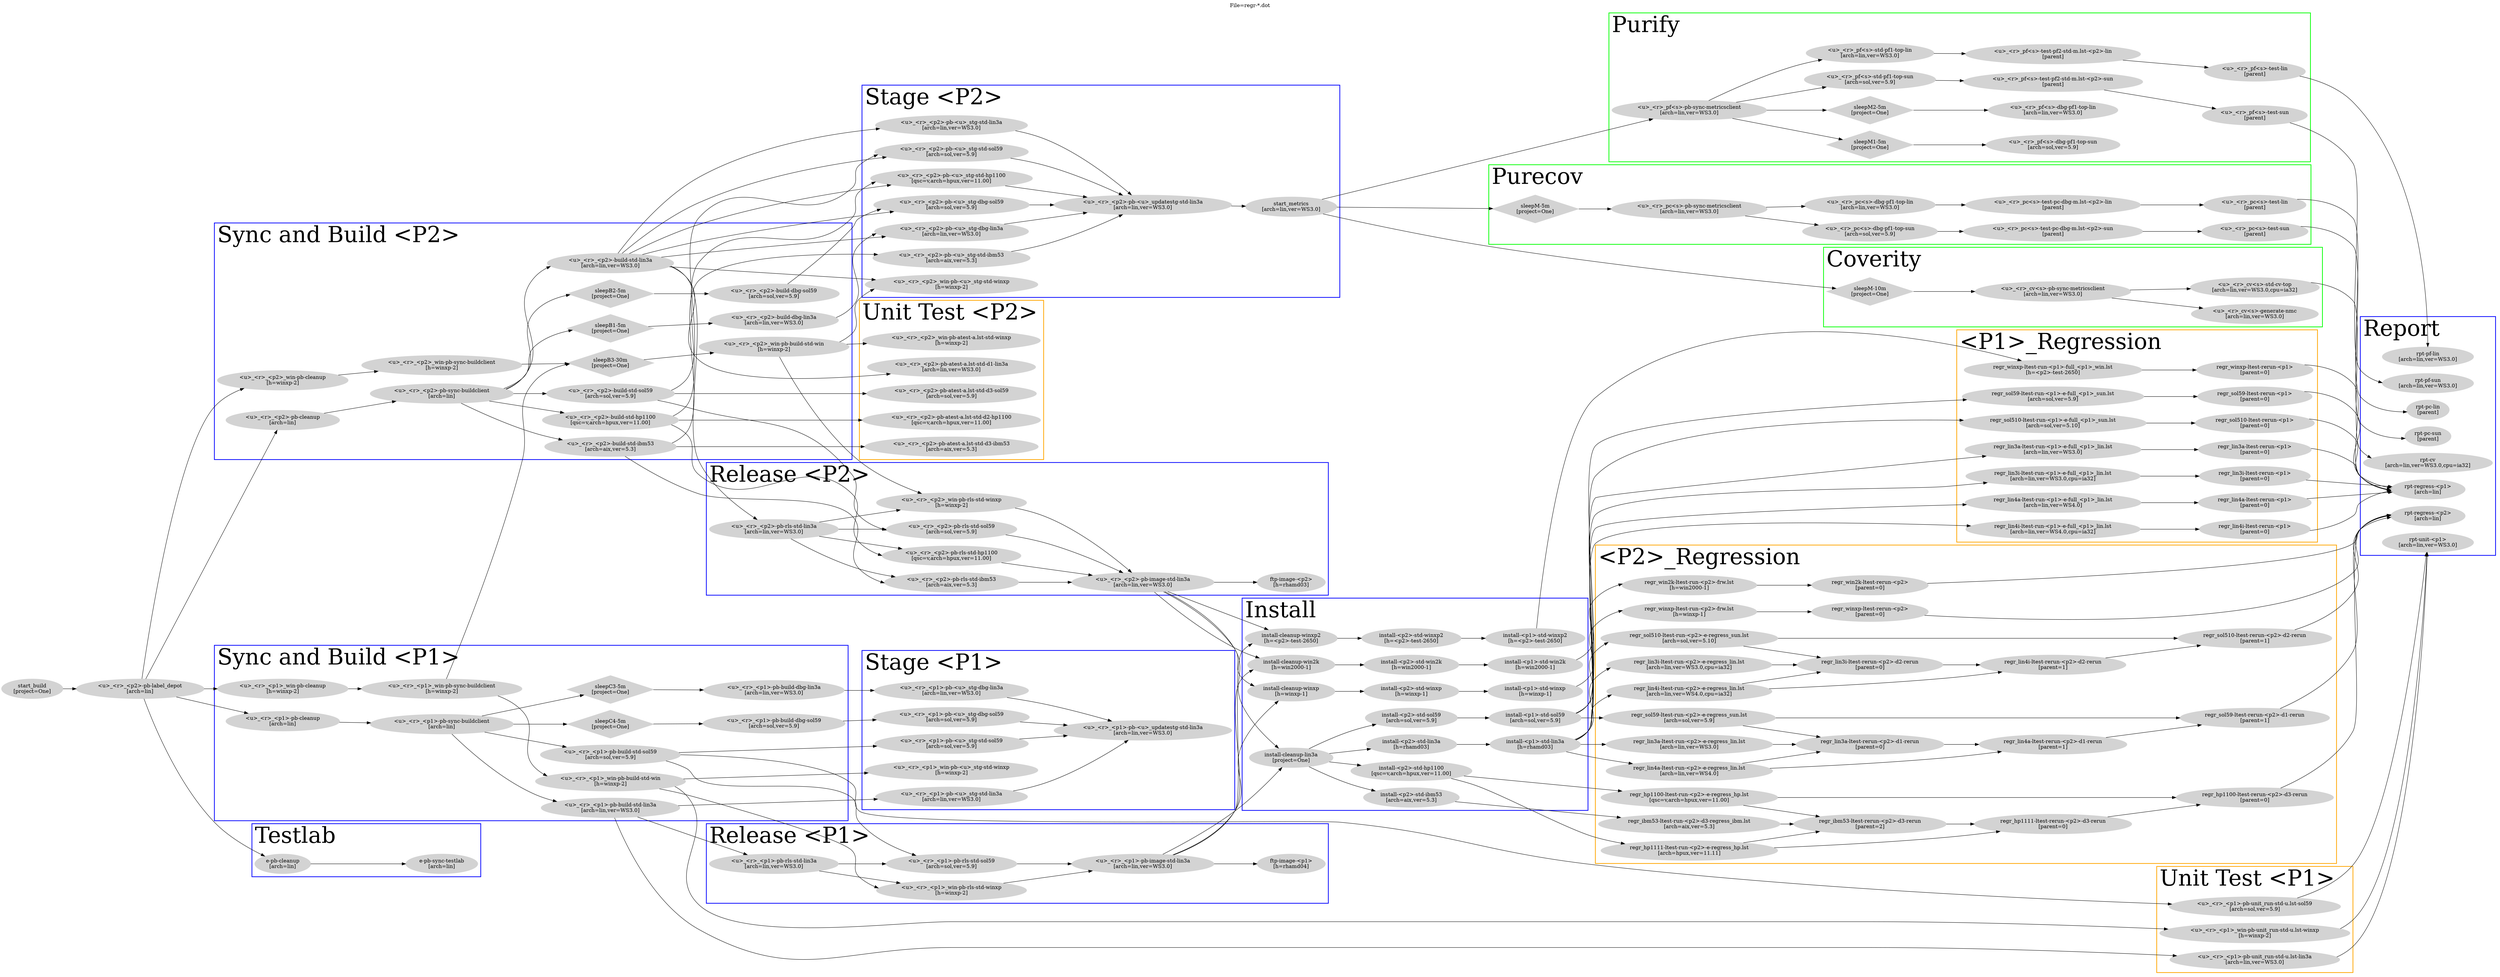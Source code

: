 /*
  <u>       | user identifier
  <r>       | rls identifier
  <p1>,<p2> | product identifier
  <s>       | series identifier
  pc        | purecov
  pf        | purify
  cv        | coverity
  d<n>      | display head <n>
mtabs:0=>d1 rt11:0=>d2 sable:0=> d3
cscope
abs-gx270 winxp-2

us03mtwin2000-1 win2000-1
us03mtrhamd03   rhamd03

*/
digraph g
{   /* $Id: sampleA.dot,v 1.25 2008/07/30 02:28:26 khtan Exp $ */
  /* graph attributes */
  label = "File=regr-*.dot";
  labelloc = "t";
  rankdir=LR;
  /* list of nodes */
/* $Id: sampleA.dot,v 1.25 2008/07/30 02:28:26 khtan Exp $ */
subgraph cluster1{ fontsize=60;label="Sync and Build <P2>";labeljust="l";color="blue";style="bold";
  "sleepB1-5m" [shape="diamond",color="lightgray",label="sleepB1-5m\n[project=One]",style="filled"];
  "sleepB2-5m" [shape="diamond",color="lightgray",label="sleepB2-5m\n[project=One]",style="filled"];
  "sleepB3-30m" [shape="diamond",color="lightgray",label="sleepB3-30m\n[project=One]",style="filled"];
  "<u>_<r>_<p2>-pb-cleanup" [color="lightgray",label="<u>_<r>_<p2>-pb-cleanup\n[arch=lin]",style="filled"];
  "<u>_<r>_<p2>-pb-sync-buildclient" [color="lightgray",label="<u>_<r>_<p2>-pb-sync-buildclient\n[arch=lin]",style="filled"];
  "<u>_<r>_<p2>_win-pb-cleanup" [color="lightgray",label="<u>_<r>_<p2>_win-pb-cleanup\n[h=winxp-2]",style="filled"];
  "<u>_<r>_<p2>_win-pb-sync-buildclient" [color="lightgray",label="<u>_<r>_<p2>_win-pb-sync-buildclient\n[h=winxp-2]",style="filled"];
  "<u>_<r>_<p2>-build-dbg-lin3a" [color="lightgray",label="<u>_<r>_<p2>-build-dbg-lin3a\n[arch=lin,ver=WS3.0]",style="filled"];
  "<u>_<r>_<p2>-build-std-sol59" [color="lightgray",label="<u>_<r>_<p2>-build-std-sol59\n[arch=sol,ver=5.9]",style="filled"];
  "<u>_<r>_<p2>-build-dbg-sol59" [color="lightgray",label="<u>_<r>_<p2>-build-dbg-sol59\n[arch=sol,ver=5.9]",style="filled"];
  "<u>_<r>_<p2>-build-std-hp1100" [color="lightgray",label="<u>_<r>_<p2>-build-std-hp1100\n[qsc=v,arch=hpux,ver=11.00]",style="filled"];
  "<u>_<r>_<p2>-build-std-ibm53" [color="lightgray",label="<u>_<r>_<p2>-build-std-ibm53\n[arch=aix,ver=5.3]",style="filled"];
  "<u>_<r>_<p2>-build-std-lin3a" [color="lightgray",label="<u>_<r>_<p2>-build-std-lin3a\n[arch=lin,ver=WS3.0]",style="filled"];
  "<u>_<r>_<p2>_win-pb-build-std-win" [color="lightgray",label="<u>_<r>_<p2>_win-pb-build-std-win\n[h=winxp-2]",style="filled"];
}
/* List of edges */
  "<u>_<r>_<p2>-pb-cleanup" -> "<u>_<r>_<p2>-pb-sync-buildclient";
  "<u>_<r>_<p2>-pb-sync-buildclient" -> "<u>_<r>_<p2>-build-std-lin3a";
  "<u>_<r>_<p2>-build-std-lin3a" -> "<u>_<r>_<p2>-pb-atest-a.lst-std-d1-lin3a";
  "<u>_<r>_<p2>-pb-sync-buildclient" -> "sleepB1-5m";
  "sleepB1-5m" -> "<u>_<r>_<p2>-build-dbg-lin3a";
  "<u>_<r>_<p2>-pb-sync-buildclient" -> "<u>_<r>_<p2>-build-std-sol59";
  "<u>_<r>_<p2>-build-std-sol59" -> "<u>_<r>_<p2>-pb-atest-a.lst-std-d3-sol59";
  "<u>_<r>_<p2>-pb-sync-buildclient" -> "sleepB2-5m";
  "sleepB2-5m" -> "<u>_<r>_<p2>-build-dbg-sol59";
  "<u>_<r>_<p2>-pb-sync-buildclient" -> "<u>_<r>_<p2>-build-std-hp1100";
  "<u>_<r>_<p2>-build-std-hp1100" -> "<u>_<r>_<p2>-pb-atest-a.lst-std-d2-hp1100";
  "<u>_<r>_<p2>-pb-sync-buildclient" -> "<u>_<r>_<p2>-build-std-ibm53";
  "<u>_<r>_<p2>-build-std-ibm53" -> "<u>_<r>_<p2>-pb-atest-a.lst-std-d3-ibm53";
  "<u>_<r>_<p2>_win-pb-cleanup" -> "<u>_<r>_<p2>_win-pb-sync-buildclient";
  "<u>_<r>_<p2>_win-pb-sync-buildclient" -> "sleepB3-30m";
  "sleepB3-30m" -> "<u>_<r>_<p2>_win-pb-build-std-win";
  "<u>_<r>_<p2>_win-pb-build-std-win" -> "<u>_<r>_<p2>_win-pb-atest-a.lst-std-winxp";
  "<u>_<r>_<p2>-build-std-lin3a" -> "<u>_<r>_<p2>-pb-rls-std-lin3a";
  "<u>_<r>_<p2>-build-std-sol59" -> "<u>_<r>_<p2>-pb-rls-std-sol59";
  "<u>_<r>_<p2>-pb-rls-std-lin3a" -> "<u>_<r>_<p2>-pb-rls-std-sol59";
  "<u>_<r>_<p2>-build-std-hp1100" -> "<u>_<r>_<p2>-pb-rls-std-hp1100";
  "<u>_<r>_<p2>-pb-rls-std-lin3a" -> "<u>_<r>_<p2>-pb-rls-std-hp1100";
  "<u>_<r>_<p2>-build-std-ibm53" -> "<u>_<r>_<p2>-pb-rls-std-ibm53";
  "<u>_<r>_<p2>-pb-rls-std-lin3a" -> "<u>_<r>_<p2>-pb-rls-std-ibm53";
  "<u>_<r>_<p2>_win-pb-build-std-win" -> "<u>_<r>_<p2>_win-pb-rls-std-winxp";
  "<u>_<r>_<p2>-pb-rls-std-lin3a" -> "<u>_<r>_<p2>_win-pb-rls-std-winxp";
  "<u>_<r>_<p2>-pb-rls-std-sol59" -> "<u>_<r>_<p2>-pb-image-std-lin3a";
  "<u>_<r>_<p2>-pb-rls-std-hp1100" -> "<u>_<r>_<p2>-pb-image-std-lin3a";
  "<u>_<r>_<p2>-pb-rls-std-ibm53" -> "<u>_<r>_<p2>-pb-image-std-lin3a";
  "<u>_<r>_<p2>_win-pb-rls-std-winxp" -> "<u>_<r>_<p2>-pb-image-std-lin3a";
  "<u>_<r>_<p2>-build-std-lin3a" -> "<u>_<r>_<p2>-pb-<u>_stg-std-lin3a";
  "<u>_<r>_<p2>-build-std-lin3a" -> "<u>_<r>_<p2>-pb-<u>_stg-std-sol59";
  "<u>_<r>_<p2>-build-std-lin3a" -> "<u>_<r>_<p2>-pb-<u>_stg-std-hp1100";
  "<u>_<r>_<p2>-build-std-lin3a" -> "<u>_<r>_<p2>_win-pb-<u>_stg-std-winxp";
  "<u>_<r>_<p2>-build-std-lin3a" -> "<u>_<r>_<p2>-pb-<u>_stg-dbg-lin3a";
  "<u>_<r>_<p2>-build-std-lin3a" -> "<u>_<r>_<p2>-pb-<u>_stg-dbg-sol59";
  "<u>_<r>_<p2>-build-std-sol59" -> "<u>_<r>_<p2>-pb-<u>_stg-std-sol59";
  "<u>_<r>_<p2>-build-std-hp1100" -> "<u>_<r>_<p2>-pb-<u>_stg-std-hp1100";
  "<u>_<r>_<p2>-build-std-ibm53" -> "<u>_<r>_<p2>-pb-<u>_stg-std-ibm53";
  "<u>_<r>_<p2>_win-pb-build-std-win" -> "<u>_<r>_<p2>_win-pb-<u>_stg-std-winxp";
  "<u>_<r>_<p2>-build-dbg-lin3a" -> "<u>_<r>_<p2>-pb-<u>_stg-dbg-lin3a";
  "<u>_<r>_<p2>-build-dbg-sol59" -> "<u>_<r>_<p2>-pb-<u>_stg-dbg-sol59";
  "<u>_<r>_<p2>-pb-<u>_stg-std-lin3a" -> "<u>_<r>_<p2>-pb-<u>_updatestg-std-lin3a";
  "<u>_<r>_<p2>-pb-<u>_stg-std-sol59" -> "<u>_<r>_<p2>-pb-<u>_updatestg-std-lin3a";
  "<u>_<r>_<p2>-pb-<u>_stg-std-hp1100" -> "<u>_<r>_<p2>-pb-<u>_updatestg-std-lin3a";
  "<u>_<r>_<p2>-pb-<u>_stg-std-ibm53" -> "<u>_<r>_<p2>-pb-<u>_updatestg-std-lin3a";
  "<u>_<r>_<p2>-pb-<u>_stg-dbg-lin3a" -> "<u>_<r>_<p2>-pb-<u>_updatestg-std-lin3a";
  "<u>_<r>_<p2>-pb-<u>_stg-dbg-sol59" -> "<u>_<r>_<p2>-pb-<u>_updatestg-std-lin3a";
  "<u>_<r>_<p2>-pb-image-std-lin3a" -> "ftp-image-<p2>";
/* $Id: sampleA.dot,v 1.25 2008/07/30 02:28:26 khtan Exp $ */
subgraph cluster2{ fontsize=60;label="Sync and Build <P1>";labeljust="l";color="blue";style="bold";
  "sleepC3-5m" [shape="diamond",color="lightgray",label="sleepC3-5m\n[project=One]",style="filled"];
  "sleepC4-5m" [shape="diamond",color="lightgray",label="sleepC4-5m\n[project=One]",style="filled"];
  "<u>_<r>_<p1>-pb-cleanup" [color="lightgray",label="<u>_<r>_<p1>-pb-cleanup\n[arch=lin]",style="filled"];
  "<u>_<r>_<p1>-pb-sync-buildclient" [color="lightgray",label="<u>_<r>_<p1>-pb-sync-buildclient\n[arch=lin]",style="filled"];
  "<u>_<r>_<p1>_win-pb-sync-buildclient" [color="lightgray",label="<u>_<r>_<p1>_win-pb-sync-buildclient\n[h=winxp-2]",style="filled"];
  "<u>_<r>_<p1>-pb-build-std-lin3a" [color="lightgray",label="<u>_<r>_<p1>-pb-build-std-lin3a\n[arch=lin,ver=WS3.0]",style="filled"];
  "<u>_<r>_<p1>-pb-build-dbg-lin3a" [color="lightgray",label="<u>_<r>_<p1>-pb-build-dbg-lin3a\n[arch=lin,ver=WS3.0]",style="filled"];
  "<u>_<r>_<p1>-pb-build-std-sol59" [color="lightgray",label="<u>_<r>_<p1>-pb-build-std-sol59\n[arch=sol,ver=5.9]",style="filled"];
  "<u>_<r>_<p1>-pb-build-dbg-sol59" [color="lightgray",label="<u>_<r>_<p1>-pb-build-dbg-sol59\n[arch=sol,ver=5.9]",style="filled"];
  "<u>_<r>_<p1>_win-pb-cleanup" [color="lightgray",label="<u>_<r>_<p1>_win-pb-cleanup\n[h=winxp-2]",style="filled"];
  "<u>_<r>_<p1>_win-pb-build-std-win" [color="lightgray",label="<u>_<r>_<p1>_win-pb-build-std-win\n[h=winxp-2]",style="filled"];
}
/* List of edges */
  "<u>_<r>_<p1>_win-pb-cleanup" -> "<u>_<r>_<p1>_win-pb-sync-buildclient";
  "<u>_<r>_<p1>_win-pb-sync-buildclient" -> "<u>_<r>_<p1>_win-pb-build-std-win";
  "<u>_<r>_<p1>-pb-cleanup" -> "<u>_<r>_<p1>-pb-sync-buildclient";
  "<u>_<r>_<p1>-pb-sync-buildclient" -> "<u>_<r>_<p1>-pb-build-std-lin3a"
  "<u>_<r>_<p1>-pb-sync-buildclient" -> "sleepC3-5m";
  "sleepC3-5m" -> "<u>_<r>_<p1>-pb-build-dbg-lin3a";
  "<u>_<r>_<p1>-pb-sync-buildclient" -> "<u>_<r>_<p1>-pb-build-std-sol59";
  "<u>_<r>_<p1>-pb-sync-buildclient" -> "sleepC4-5m";
  "sleepC4-5m" -> "<u>_<r>_<p1>-pb-build-dbg-sol59";
  "<u>_<r>_<p1>-pb-build-std-lin3a" -> "<u>_<r>_<p1>-pb-rls-std-lin3a";
  "<u>_<r>_<p1>-pb-build-std-sol59" -> "<u>_<r>_<p1>-pb-rls-std-sol59";
  "<u>_<r>_<p1>_win-pb-build-std-win" -> "<u>_<r>_<p1>_win-pb-rls-std-winxp";
  "<u>_<r>_<p1>-pb-rls-std-lin3a" -> "<u>_<r>_<p1>-pb-rls-std-sol59";
  "<u>_<r>_<p1>-pb-rls-std-lin3a" -> "<u>_<r>_<p1>_win-pb-rls-std-winxp";
  "<u>_<r>_<p1>_win-pb-rls-std-winxp" -> "<u>_<r>_<p1>-pb-image-std-lin3a";
  "<u>_<r>_<p1>-pb-rls-std-sol59" -> "<u>_<r>_<p1>-pb-image-std-lin3a";
  "<u>_<r>_<p1>-pb-build-std-lin3a" -> "<u>_<r>_<p1>-pb-<u>_stg-std-lin3a";
  "<u>_<r>_<p1>-pb-build-std-sol59" -> "<u>_<r>_<p1>-pb-<u>_stg-std-sol59";
  "<u>_<r>_<p1>_win-pb-build-std-win" -> "<u>_<r>_<p1>_win-pb-<u>_stg-std-winxp";
  "<u>_<r>_<p1>-pb-build-dbg-lin3a" -> "<u>_<r>_<p1>-pb-<u>_stg-dbg-lin3a";
  "<u>_<r>_<p1>-pb-build-dbg-sol59" -> "<u>_<r>_<p1>-pb-<u>_stg-dbg-sol59";
  "<u>_<r>_<p1>-pb-<u>_stg-std-lin3a" -> "<u>_<r>_<p1>-pb-<u>_updatestg-std-lin3a";
  "<u>_<r>_<p1>-pb-<u>_stg-std-sol59" -> "<u>_<r>_<p1>-pb-<u>_updatestg-std-lin3a";
  "<u>_<r>_<p1>-pb-<u>_stg-dbg-lin3a" -> "<u>_<r>_<p1>-pb-<u>_updatestg-std-lin3a";
  "<u>_<r>_<p1>-pb-<u>_stg-dbg-sol59" -> "<u>_<r>_<p1>-pb-<u>_updatestg-std-lin3a";
  "<u>_<r>_<p1>_win-pb-build-std-win" -> "<u>_<r>_<p1>_win-pb-unit_run-std-u.lst-winxp";
  "<u>_<r>_<p1>-pb-build-std-lin3a" -> "<u>_<r>_<p1>-pb-unit_run-std-u.lst-lin3a";
  "<u>_<r>_<p1>-pb-build-std-sol59" -> "<u>_<r>_<p1>-pb-unit_run-std-u.lst-sol59";
  "<u>_<r>_<p1>-pb-unit_run-std-u.lst-lin3a" -> "rpt-unit-<p1>";
  "<u>_<r>_<p1>-pb-unit_run-std-u.lst-sol59" -> "rpt-unit-<p1>";
  "<u>_<r>_<p1>_win-pb-unit_run-std-u.lst-winxp" -> "rpt-unit-<p1>";
  "<u>_<r>_<p1>-pb-image-std-lin3a" -> "ftp-image-<p1>";

/* $Id: sampleA.dot,v 1.25 2008/07/30 02:28:26 khtan Exp $ */
subgraph cluster3{ fontsize=60;label="Install";labeljust="l";color="blue";style="bold";
  "install-cleanup-lin3a" [color="lightgray",label="install-cleanup-lin3a\n[project=One]",style="filled"];
  "install-cleanup-win2k" [color="lightgray",label="install-cleanup-win2k\n[h=win2000-1]",style="filled"];
  "install-cleanup-winxp" [color="lightgray",label="install-cleanup-winxp\n[h=winxp-1]",style="filled"];
  "install-cleanup-winxp2" [color="lightgray",label="install-cleanup-winxp2\n[h=<p2>-test-2650]",style="filled"];
  "install-<p2>-std-win2k" [color="lightgray",label="install-<p2>-std-win2k\n[h=win2000-1]",style="filled"];
  "install-<p1>-std-win2k" [color="lightgray",label="install-<p1>-std-win2k\n[h=win2000-1]",style="filled"];
  "install-<p2>-std-winxp" [color="lightgray",label="install-<p2>-std-winxp\n[h=winxp-1]",style="filled"];
  "install-<p1>-std-winxp" [color="lightgray",label="install-<p1>-std-winxp\n[h=winxp-1]",style="filled"];
  "install-<p2>-std-sol59" [color="lightgray",label="install-<p2>-std-sol59\n[arch=sol,ver=5.9]",style="filled"];
  "install-<p1>-std-sol59" [color="lightgray",label="install-<p1>-std-sol59\n[arch=sol,ver=5.9]",style="filled"];
  "install-<p2>-std-hp1100" [color="lightgray",label="install-<p2>-std-hp1100\n[qsc=v,arch=hpux,ver=11.00]",style="filled"];
  "install-<p2>-std-lin3a" [color="lightgray",label="install-<p2>-std-lin3a\n[h=rhamd03]",style="filled"];
  "install-<p1>-std-lin3a" [color="lightgray",label="install-<p1>-std-lin3a\n[h=rhamd03]",style="filled"];
  "install-<p2>-std-ibm53" [color="lightgray",label="install-<p2>-std-ibm53\n[arch=aix,ver=5.3]",style="filled"];
  "install-<p2>-std-winxp2" [color="lightgray",label="install-<p2>-std-winxp2\n[h=<p2>-test-2650]",style="filled"];
  "install-<p1>-std-winxp2" [color="lightgray",label="install-<p1>-std-winxp2\n[h=<p2>-test-2650]",style="filled"];
}
/* List of edges */
  "install-cleanup-win2k" -> "install-<p2>-std-win2k";
  "install-<p2>-std-win2k" -> "install-<p1>-std-win2k";
  "install-cleanup-winxp" -> "install-<p2>-std-winxp";
  "install-<p2>-std-winxp" -> "install-<p1>-std-winxp";
  "install-cleanup-winxp2" -> "install-<p2>-std-winxp2";
  "install-<p2>-std-winxp2" -> "install-<p1>-std-winxp2";
  "install-cleanup-lin3a" -> "install-<p2>-std-sol59";
  "install-<p2>-std-sol59" -> "install-<p1>-std-sol59";
  "install-cleanup-lin3a" -> "install-<p2>-std-hp1100";
  "install-cleanup-lin3a" -> "install-<p2>-std-lin3a";
  "install-<p2>-std-lin3a" -> "install-<p1>-std-lin3a";
  "install-cleanup-lin3a" -> "install-<p2>-std-ibm53";
/* $Id: sampleA.dot,v 1.25 2008/07/30 02:28:26 khtan Exp $ */
subgraph cluster5 {fontsize=60;label="<P2>_Regression";labeljust="l";color="orange";style="bold";
  "regr_win2k-ltest-run-<p2>-frw.lst" [color="lightgray",label="regr_win2k-ltest-run-<p2>-frw.lst\n[h=win2000-1]",style="filled"];
  "regr_win2k-ltest-rerun-<p2>" [color="lightgray",label="regr_win2k-ltest-rerun-<p2>\n[parent=0]",style="filled"];
  "regr_winxp-ltest-run-<p2>-frw.lst" [color="lightgray",label="regr_winxp-ltest-run-<p2>-frw.lst\n[h=winxp-1]",style="filled"];
  "regr_winxp-ltest-rerun-<p2>" [color="lightgray",label="regr_winxp-ltest-rerun-<p2>\n[parent=0]",style="filled"];
  "regr_sol59-ltest-run-<p2>-e-regress_sun.lst" [color="lightgray",label="regr_sol59-ltest-run-<p2>-e-regress_sun.lst\n[arch=sol,ver=5.9]",style="filled"];
  "regr_sol59-ltest-rerun-<p2>-d1-rerun" [color="lightgray",label="regr_sol59-ltest-rerun-<p2>-d1-rerun\n[parent=1]",style="filled"];
  "regr_sol510-ltest-run-<p2>-e-regress_sun.lst" [color="lightgray",label="regr_sol510-ltest-run-<p2>-e-regress_sun.lst\n[arch=sol,ver=5.10]",style="filled"];
  "regr_sol510-ltest-rerun-<p2>-d2-rerun" [color="lightgray",label="regr_sol510-ltest-rerun-<p2>-d2-rerun\n[parent=1]",style="filled"];
  "regr_lin3a-ltest-run-<p2>-e-regress_lin.lst" [color="lightgray",label="regr_lin3a-ltest-run-<p2>-e-regress_lin.lst\n[arch=lin,ver=WS3.0]",style="filled"];
  "regr_lin3a-ltest-rerun-<p2>-d1-rerun" [color="lightgray",label="regr_lin3a-ltest-rerun-<p2>-d1-rerun\n[parent=0]",style="filled"];
  "regr_lin4a-ltest-run-<p2>-e-regress_lin.lst" [color="lightgray",label="regr_lin4a-ltest-run-<p2>-e-regress_lin.lst\n[arch=lin,ver=WS4.0]",style="filled"];
  "regr_lin4a-ltest-rerun-<p2>-d1-rerun" [color="lightgray",label="regr_lin4a-ltest-rerun-<p2>-d1-rerun\n[parent=1]",style="filled"];
  "regr_lin3i-ltest-run-<p2>-e-regress_lin.lst" [color="lightgray",label="regr_lin3i-ltest-run-<p2>-e-regress_lin.lst\n[arch=lin,ver=WS3.0,cpu=ia32]",style="filled"];
  "regr_lin3i-ltest-rerun-<p2>-d2-rerun" [color="lightgray",label="regr_lin3i-ltest-rerun-<p2>-d2-rerun\n[parent=0]",style="filled"];
  "regr_lin4i-ltest-run-<p2>-e-regress_lin.lst" [color="lightgray",label="regr_lin4i-ltest-run-<p2>-e-regress_lin.lst\n[arch=lin,ver=WS4.0,cpu=ia32]",style="filled"];
  "regr_lin4i-ltest-rerun-<p2>-d2-rerun" [color="lightgray",label="regr_lin4i-ltest-rerun-<p2>-d2-rerun\n[parent=1]",style="filled"];
  "regr_hp1100-ltest-run-<p2>-e-regress_hp.lst" [color="lightgray",label="regr_hp1100-ltest-run-<p2>-e-regress_hp.lst\n[qsc=v,arch=hpux,ver=11.00]",style="filled"];
  "regr_hp1100-ltest-rerun-<p2>-d3-rerun" [color="lightgray",label="regr_hp1100-ltest-rerun-<p2>-d3-rerun\n[parent=0]",style="filled"];
  "regr_hp1111-ltest-run-<p2>-e-regress_hp.lst" [color="lightgray",label="regr_hp1111-ltest-run-<p2>-e-regress_hp.lst\n[arch=hpux,ver=11.11]",style="filled"];
  "regr_hp1111-ltest-rerun-<p2>-d3-rerun" [color="lightgray",label="regr_hp1111-ltest-rerun-<p2>-d3-rerun\n[parent=0]",style="filled"];
  "regr_ibm53-ltest-run-<p2>-d3-regress_ibm.lst" [color="lightgray",label="regr_ibm53-ltest-run-<p2>-d3-regress_ibm.lst\n[arch=aix,ver=5.3]",style="filled"];
  "regr_ibm53-ltest-rerun-<p2>-d3-rerun" [color="lightgray",label="regr_ibm53-ltest-rerun-<p2>-d3-rerun\n[parent=2]",style="filled"];
}
/* List of edges */
  "regr_win2k-ltest-run-<p2>-frw.lst" -> "regr_win2k-ltest-rerun-<p2>";
  "regr_winxp-ltest-run-<p2>-frw.lst" -> "regr_winxp-ltest-rerun-<p2>";
  "regr_lin3a-ltest-run-<p2>-e-regress_lin.lst" -> "regr_lin3a-ltest-rerun-<p2>-d1-rerun";
  "regr_lin4a-ltest-run-<p2>-e-regress_lin.lst" -> "regr_lin3a-ltest-rerun-<p2>-d1-rerun";
  "regr_sol59-ltest-run-<p2>-e-regress_sun.lst" -> "regr_lin3a-ltest-rerun-<p2>-d1-rerun";
  "regr_lin3i-ltest-run-<p2>-e-regress_lin.lst" -> "regr_lin3i-ltest-rerun-<p2>-d2-rerun";
  "regr_lin4i-ltest-run-<p2>-e-regress_lin.lst" -> "regr_lin3i-ltest-rerun-<p2>-d2-rerun";
  "regr_sol510-ltest-run-<p2>-e-regress_sun.lst" -> "regr_lin3i-ltest-rerun-<p2>-d2-rerun";
  "regr_ibm53-ltest-run-<p2>-d3-regress_ibm.lst" -> "regr_ibm53-ltest-rerun-<p2>-d3-rerun";
  "regr_hp1100-ltest-run-<p2>-e-regress_hp.lst" -> "regr_ibm53-ltest-rerun-<p2>-d3-rerun";
  "regr_hp1111-ltest-run-<p2>-e-regress_hp.lst" -> "regr_ibm53-ltest-rerun-<p2>-d3-rerun";
  "regr_lin3a-ltest-rerun-<p2>-d1-rerun" -> "regr_lin4a-ltest-rerun-<p2>-d1-rerun";
  "regr_lin4a-ltest-run-<p2>-e-regress_lin.lst" -> "regr_lin4a-ltest-rerun-<p2>-d1-rerun";
  "regr_lin4a-ltest-rerun-<p2>-d1-rerun" -> "regr_sol59-ltest-rerun-<p2>-d1-rerun";
  "regr_sol59-ltest-run-<p2>-e-regress_sun.lst" -> "regr_sol59-ltest-rerun-<p2>-d1-rerun";
  "regr_lin3i-ltest-rerun-<p2>-d2-rerun" -> "regr_lin4i-ltest-rerun-<p2>-d2-rerun";
  "regr_lin4i-ltest-run-<p2>-e-regress_lin.lst" -> "regr_lin4i-ltest-rerun-<p2>-d2-rerun";
  "regr_lin4i-ltest-rerun-<p2>-d2-rerun" -> "regr_sol510-ltest-rerun-<p2>-d2-rerun";
  "regr_sol510-ltest-run-<p2>-e-regress_sun.lst" -> "regr_sol510-ltest-rerun-<p2>-d2-rerun";
  "regr_ibm53-ltest-rerun-<p2>-d3-rerun" -> "regr_hp1111-ltest-rerun-<p2>-d3-rerun";
  "regr_hp1111-ltest-run-<p2>-e-regress_hp.lst" -> "regr_hp1111-ltest-rerun-<p2>-d3-rerun";
  "regr_hp1111-ltest-rerun-<p2>-d3-rerun" -> "regr_hp1100-ltest-rerun-<p2>-d3-rerun";
  "regr_hp1100-ltest-run-<p2>-e-regress_hp.lst" -> "regr_hp1100-ltest-rerun-<p2>-d3-rerun";
  "regr_sol59-ltest-rerun-<p2>-d1-rerun" -> "rpt-regress-<p2>";
  "regr_sol510-ltest-rerun-<p2>-d2-rerun" -> "rpt-regress-<p2>";
  "regr_hp1100-ltest-rerun-<p2>-d3-rerun" -> "rpt-regress-<p2>";
  "regr_win2k-ltest-rerun-<p2>" -> "rpt-regress-<p2>";
  "regr_winxp-ltest-rerun-<p2>" -> "rpt-regress-<p2>";
/* $Id: sampleA.dot,v 1.25 2008/07/30 02:28:26 khtan Exp $ */
subgraph cluster6 {fontsize=60;label="<P1>_Regression";labeljust="l";color="orange";style="bold";
  "regr_winxp-ltest-run-<p1>-full_<p1>_win.lst" [color="lightgray",label="regr_winxp-ltest-run-<p1>-full_<p1>_win.lst\n[h=<p2>-test-2650]",style="filled"];
  "regr_winxp-ltest-rerun-<p1>" [color="lightgray",label="regr_winxp-ltest-rerun-<p1>\n[parent=0]",style="filled"];
  "regr_lin3a-ltest-run-<p1>-e-full_<p1>_lin.lst" [color="lightgray",label="regr_lin3a-ltest-run-<p1>-e-full_<p1>_lin.lst\n[arch=lin,ver=WS3.0]",style="filled"];
  "regr_lin3a-ltest-rerun-<p1>" [color="lightgray",label="regr_lin3a-ltest-rerun-<p1>\n[parent=0]",style="filled"];
  "regr_lin3i-ltest-run-<p1>-e-full_<p1>_lin.lst" [color="lightgray",label="regr_lin3i-ltest-run-<p1>-e-full_<p1>_lin.lst\n[arch=lin,ver=WS3.0,cpu=ia32]",style="filled"];
  "regr_lin3i-ltest-rerun-<p1>" [color="lightgray",label="regr_lin3i-ltest-rerun-<p1>\n[parent=0]",style="filled"];
  "regr_lin4a-ltest-run-<p1>-e-full_<p1>_lin.lst" [color="lightgray",label="regr_lin4a-ltest-run-<p1>-e-full_<p1>_lin.lst\n[arch=lin,ver=WS4.0]",style="filled"];
  "regr_lin4a-ltest-rerun-<p1>" [color="lightgray",label="regr_lin4a-ltest-rerun-<p1>\n[parent=0]",style="filled"];
  "regr_lin4i-ltest-run-<p1>-e-full_<p1>_lin.lst" [color="lightgray",label="regr_lin4i-ltest-run-<p1>-e-full_<p1>_lin.lst\n[arch=lin,ver=WS4.0,cpu=ia32]",style="filled"];
  "regr_lin4i-ltest-rerun-<p1>" [color="lightgray",label="regr_lin4i-ltest-rerun-<p1>\n[parent=0]",style="filled"];
  "regr_sol59-ltest-run-<p1>-e-full_<p1>_sun.lst" [color="lightgray",label="regr_sol59-ltest-run-<p1>-e-full_<p1>_sun.lst\n[arch=sol,ver=5.9]",style="filled"];
  "regr_sol59-ltest-rerun-<p1>" [color="lightgray",label="regr_sol59-ltest-rerun-<p1>\n[parent=0]",style="filled"];
  "regr_sol510-ltest-run-<p1>-e-full_<p1>_sun.lst" [color="lightgray",label="regr_sol510-ltest-run-<p1>-e-full_<p1>_sun.lst\n[arch=sol,ver=5.10]",style="filled"];
  "regr_sol510-ltest-rerun-<p1>" [color="lightgray",label="regr_sol510-ltest-rerun-<p1>\n[parent=0]",style="filled"];
}
/* List of edges */
  "regr_winxp-ltest-run-<p1>-full_<p1>_win.lst" -> "regr_winxp-ltest-rerun-<p1>";
  "regr_sol59-ltest-run-<p1>-e-full_<p1>_sun.lst" -> "regr_sol59-ltest-rerun-<p1>";
  "regr_sol510-ltest-run-<p1>-e-full_<p1>_sun.lst" -> "regr_sol510-ltest-rerun-<p1>";
  "regr_lin3a-ltest-run-<p1>-e-full_<p1>_lin.lst" -> "regr_lin3a-ltest-rerun-<p1>";
  "regr_lin3i-ltest-run-<p1>-e-full_<p1>_lin.lst" -> "regr_lin3i-ltest-rerun-<p1>";
  "regr_lin4a-ltest-run-<p1>-e-full_<p1>_lin.lst" -> "regr_lin4a-ltest-rerun-<p1>";
  "regr_lin4i-ltest-run-<p1>-e-full_<p1>_lin.lst" -> "regr_lin4i-ltest-rerun-<p1>";
  "regr_winxp-ltest-rerun-<p1>" -> "rpt-regress-<p1>";
  "regr_sol59-ltest-rerun-<p1>" -> "rpt-regress-<p1>";
  "regr_sol510-ltest-rerun-<p1>" -> "rpt-regress-<p1>";
  "regr_lin3a-ltest-rerun-<p1>" -> "rpt-regress-<p1>";
  "regr_lin3i-ltest-rerun-<p1>" -> "rpt-regress-<p1>";
  "regr_lin4a-ltest-rerun-<p1>" -> "rpt-regress-<p1>";
  "regr_lin4i-ltest-rerun-<p1>" -> "rpt-regress-<p1>";
/* $Id: sampleA.dot,v 1.25 2008/07/30 02:28:26 khtan Exp $ */
  /* list of nodes */



subgraph cluster10{ fontsize=60;label="Coverity";labeljust="l";color="green";style="bold";
  "sleepM-10m" [shape="diamond",color="lightgray",label="sleepM-10m\n[project=One]",style="filled"];
  "<u>_<r>_cv<s>-pb-sync-metricsclient" [color="lightgray",label="<u>_<r>_cv<s>-pb-sync-metricsclient\n[arch=lin,ver=WS3.0]",style="filled"];
     "<u>_<r>_cv<s>-generate-nmc" [label="<u>_<r>_cv<s>-generate-nmc\n[arch=lin,ver=WS3.0]",style="filled",color="lightgray"];
     "<u>_<r>_cv<s>-std-cv-top" [color="lightgray",label="<u>_<r>_cv<s>-std-cv-top\n[arch=lin,ver=WS3.0,cpu=ia32]",style="filled"];
}
subgraph cluster11{ fontsize=60;label="Purify";labeljust="l";color="green";style="bold";

  "sleepM1-5m" [shape="diamond",color="lightgray",label="sleepM1-5m\n[project=One]",style="filled"];
  "sleepM2-5m" [shape="diamond",color="lightgray",label="sleepM2-5m\n[project=One]",style="filled"];
  "<u>_<r>_pf<s>-pb-sync-metricsclient" [color="lightgray",label="<u>_<r>_pf<s>-pb-sync-metricsclient\n[arch=lin,ver=WS3.0]",style="filled"];
     "<u>_<r>_pf<s>-std-pf1-top-sun" [color="lightgray",label="<u>_<r>_pf<s>-std-pf1-top-sun\n[arch=sol,ver=5.9]",style="filled"];
     "<u>_<r>_pf<s>-dbg-pf1-top-sun" [color="lightgray",label="<u>_<r>_pf<s>-dbg-pf1-top-sun\n[arch=sol,ver=5.9]",style="filled"];
     "<u>_<r>_pf<s>-test-pf2-std-m.lst-<p2>-sun" [color="lightgray",label="<u>_<r>_pf<s>-test-pf2-std-m.lst-<p2>-sun\n[parent]",style="filled"];
     "<u>_<r>_pf<s>-test-sun" [color="lightgray",label="<u>_<r>_pf<s>-test-sun\n[parent]",style="filled"];
     "<u>_<r>_pf<s>-std-pf1-top-lin" [color="lightgray",label="<u>_<r>_pf<s>-std-pf1-top-lin\n[arch=lin,ver=WS3.0]",style="filled"];
     "<u>_<r>_pf<s>-dbg-pf1-top-lin" [color="lightgray",label="<u>_<r>_pf<s>-dbg-pf1-top-lin\n[arch=lin,ver=WS3.0]",style="filled"];
     "<u>_<r>_pf<s>-test-pf2-std-m.lst-<p2>-lin" [color="lightgray",label="<u>_<r>_pf<s>-test-pf2-std-m.lst-<p2>-lin\n[parent]",style="filled"];
     "<u>_<r>_pf<s>-test-lin" [color="lightgray",label="<u>_<r>_pf<s>-test-lin\n[parent]",style="filled"];
}
subgraph cluster12{ fontsize=60;label="Purecov";labeljust="l";color="green";style="bold";
  "sleepM-5m" [shape="diamond",color="lightgray",label="sleepM-5m\n[project=One]",style="filled"];
  "<u>_<r>_pc<s>-pb-sync-metricsclient" [color="lightgray",label="<u>_<r>_pc<s>-pb-sync-metricsclient\n[arch=lin,ver=WS3.0]",style="filled"];
     "<u>_<r>_pc<s>-dbg-pf1-top-sun" [color="lightgray",label="<u>_<r>_pc<s>-dbg-pf1-top-sun\n[arch=sol,ver=5.9]",style="filled"];
     "<u>_<r>_pc<s>-test-pc-dbg-m.lst-<p2>-sun" [color="lightgray",label="<u>_<r>_pc<s>-test-pc-dbg-m.lst-<p2>-sun\n[parent]",style="filled"];
     "<u>_<r>_pc<s>-test-sun" [color="lightgray",label="<u>_<r>_pc<s>-test-sun\n[parent]",style="filled"];
     "<u>_<r>_pc<s>-dbg-pf1-top-lin" [color="lightgray",label="<u>_<r>_pc<s>-dbg-pf1-top-lin\n[arch=lin,ver=WS3.0]",style="filled"];
     "<u>_<r>_pc<s>-test-pc-dbg-m.lst-<p2>-lin" [color="lightgray",label="<u>_<r>_pc<s>-test-pc-dbg-m.lst-<p2>-lin\n[parent]",style="filled"];
     "<u>_<r>_pc<s>-test-lin" [color="lightgray",label="<u>_<r>_pc<s>-test-lin\n[parent]",style="filled"];
}
  /* list of edges */
  "start_metrics" -> "<u>_<r>_pf<s>-pb-sync-metricsclient";
     "<u>_<r>_pf<s>-pb-sync-metricsclient" -> "<u>_<r>_pf<s>-std-pf1-top-sun";
     "<u>_<r>_pf<s>-std-pf1-top-sun" -> "<u>_<r>_pf<s>-test-pf2-std-m.lst-<p2>-sun";
     "<u>_<r>_pf<s>-pb-sync-metricsclient" -> "sleepM1-5m";
     "sleepM1-5m" -> "<u>_<r>_pf<s>-dbg-pf1-top-sun";
     "<u>_<r>_pf<s>-test-pf2-std-m.lst-<p2>-sun" -> "<u>_<r>_pf<s>-test-sun";
     "<u>_<r>_pf<s>-test-sun" -> "rpt-pf-sun";
     "<u>_<r>_pf<s>-pb-sync-metricsclient" -> "<u>_<r>_pf<s>-std-pf1-top-lin";
     "<u>_<r>_pf<s>-std-pf1-top-lin" -> "<u>_<r>_pf<s>-test-pf2-std-m.lst-<p2>-lin";
     "<u>_<r>_pf<s>-pb-sync-metricsclient" -> "sleepM2-5m";
     "sleepM2-5m" -> "<u>_<r>_pf<s>-dbg-pf1-top-lin";
     "<u>_<r>_pf<s>-test-pf2-std-m.lst-<p2>-lin" -> "<u>_<r>_pf<s>-test-lin";
     "<u>_<r>_pf<s>-test-lin" -> "rpt-pf-lin";
  "start_metrics" -> "sleepM-5m";
  "sleepM-5m" -> "<u>_<r>_pc<s>-pb-sync-metricsclient";
     "<u>_<r>_pc<s>-pb-sync-metricsclient" -> "<u>_<r>_pc<s>-dbg-pf1-top-sun";
     "<u>_<r>_pc<s>-dbg-pf1-top-sun" -> "<u>_<r>_pc<s>-test-pc-dbg-m.lst-<p2>-sun";
     "<u>_<r>_pc<s>-test-pc-dbg-m.lst-<p2>-sun" -> "<u>_<r>_pc<s>-test-sun";
     "<u>_<r>_pc<s>-test-sun" -> "rpt-pc-sun";
  "start_metrics" -> "sleepM-10m";
  "sleepM-10m" -> "<u>_<r>_cv<s>-pb-sync-metricsclient";
     "<u>_<r>_cv<s>-pb-sync-metricsclient" -> "<u>_<r>_cv<s>-std-cv-top";
     "<u>_<r>_cv<s>-pb-sync-metricsclient" -> "<u>_<r>_cv<s>-generate-nmc";
     "<u>_<r>_cv<s>-std-cv-top" -> "rpt-cv";
     "<u>_<r>_pc<s>-pb-sync-metricsclient" -> "<u>_<r>_pc<s>-dbg-pf1-top-lin";
     "<u>_<r>_pc<s>-dbg-pf1-top-lin" -> "<u>_<r>_pc<s>-test-pc-dbg-m.lst-<p2>-lin";
     "<u>_<r>_pc<s>-test-pc-dbg-m.lst-<p2>-lin" -> "<u>_<r>_pc<s>-test-lin";
     "<u>_<r>_pc<s>-test-lin" -> "rpt-pc-lin";

subgraph cluster4 {fontsize=60;label="Testlab";labeljust="l";color="blue";style="bold";
  "e-pb-sync-testlab" [color="lightgray",label="e-pb-sync-testlab\n[arch=lin]",style="filled"];
  "e-pb-cleanup" [color="lightgray",label="e-pb-cleanup\n[arch=lin]",style="filled"];
}
  "start_build" [color="lightgray",label="start_build\n[project=One]",style="filled"];
  "<u>_<r>_<p2>-pb-label_depot" [color="lightgray",label="<u>_<r>_<p2>-pb-label_depot\n[arch=lin]",style="filled"];
/* list of edges */
  "start_build" -> "<u>_<r>_<p2>-pb-label_depot";
  "<u>_<r>_<p2>-pb-label_depot" -> "e-pb-cleanup";
  "e-pb-cleanup" -> "e-pb-sync-testlab";
  /* to <p2>-build.subgraph */
  "<u>_<r>_<p2>-pb-label_depot" -> "<u>_<r>_<p2>-pb-cleanup";
  "<u>_<r>_<p2>-pb-label_depot" -> "<u>_<r>_<p2>_win-pb-cleanup";
  /* to <p1>-build.subgraph */
  "<u>_<r>_<p2>-pb-label_depot" -> "<u>_<r>_<p1>_win-pb-cleanup";
  "<u>_<r>_<p2>-pb-label_depot" -> "<u>_<r>_<p1>-pb-cleanup";
  /* <p2>-build.subgraph to install.subgraph */
  "<u>_<r>_<p2>-pb-image-std-lin3a" -> "install-cleanup-lin3a";
  "<u>_<r>_<p2>-pb-image-std-lin3a" -> "install-cleanup-win2k";
  "<u>_<r>_<p2>-pb-image-std-lin3a" -> "install-cleanup-winxp";
  "<u>_<r>_<p2>-pb-image-std-lin3a" -> "install-cleanup-winxp2";
  /* <p1>-build.subgraph to install.subgraph */
  "<u>_<r>_<p1>-pb-image-std-lin3a" -> "install-cleanup-lin3a";
  "<u>_<r>_<p1>-pb-image-std-lin3a" -> "install-cleanup-win2k";
  "<u>_<r>_<p1>-pb-image-std-lin3a" -> "install-cleanup-winxp";
  "<u>_<r>_<p1>-pb-image-std-lin3a" -> "install-cleanup-winxp2";
  /* install.subgraph to <p2>-regression.subgraph */
  "install-<p2>-std-hp1100" -> "regr_hp1100-ltest-run-<p2>-e-regress_hp.lst";
  "install-<p2>-std-hp1100" -> "regr_hp1111-ltest-run-<p2>-e-regress_hp.lst";
  "install-<p2>-std-ibm53" -> "regr_ibm53-ltest-run-<p2>-d3-regress_ibm.lst";
  "install-<p1>-std-win2k" -> "regr_win2k-ltest-run-<p2>-frw.lst";
  "install-<p1>-std-winxp" -> "regr_winxp-ltest-run-<p2>-frw.lst";
  "install-<p1>-std-sol59" -> "regr_sol59-ltest-run-<p2>-e-regress_sun.lst";
  "install-<p1>-std-sol59" -> "regr_sol510-ltest-run-<p2>-e-regress_sun.lst";
  "install-<p1>-std-lin3a" -> "regr_lin3a-ltest-run-<p2>-e-regress_lin.lst";
  "install-<p1>-std-lin3a" -> "regr_lin4a-ltest-run-<p2>-e-regress_lin.lst";
  "install-<p1>-std-lin3a" -> "regr_lin3i-ltest-run-<p2>-e-regress_lin.lst";
  "install-<p1>-std-lin3a" -> "regr_lin4i-ltest-run-<p2>-e-regress_lin.lst";
  /* install.subgraph to <p1>-regression.subgraph */
  "install-<p1>-std-winxp2" -> "regr_winxp-ltest-run-<p1>-full_<p1>_win.lst";
  "install-<p1>-std-sol59" -> "regr_sol59-ltest-run-<p1>-e-full_<p1>_sun.lst";
  "install-<p1>-std-sol59" -> "regr_sol510-ltest-run-<p1>-e-full_<p1>_sun.lst";
  "install-<p1>-std-lin3a" -> "regr_lin3a-ltest-run-<p1>-e-full_<p1>_lin.lst";
  "install-<p1>-std-lin3a" -> "regr_lin3i-ltest-run-<p1>-e-full_<p1>_lin.lst";
  "install-<p1>-std-lin3a" -> "regr_lin4a-ltest-run-<p1>-e-full_<p1>_lin.lst";
  "install-<p1>-std-lin3a" -> "regr_lin4i-ltest-run-<p1>-e-full_<p1>_lin.lst";
  /* <p2>-build.subgraph to <p2>-metrics.subgraph */
  "<u>_<r>_<p2>-pb-<u>_updatestg-std-lin3a"-> "start_metrics";
  /* temporary between <p2> and <p1> windows bec 1 machine only */
  "<u>_<r>_<p1>_win-pb-sync-buildclient" -> "sleepB3-30m";
subgraph cluster7{ fontsize=60;label="Report";labeljust="l";color="blue";style="bold";
  "rpt-unit-<p1>" [color="lightgray",label="rpt-unit-<p1>\n[arch=lin,ver=WS3.0]",style="filled"];
  "rpt-regress-<p2>" [color="lightgray",label="rpt-regress-<p2>\n[arch=lin]",style="filled"];
  "rpt-regress-<p1>" [color="lightgray",label="rpt-regress-<p1>\n[arch=lin]",style="filled"];
  "rpt-pf-sun" [color="lightgray",label="rpt-pf-sun\n[arch=lin,ver=WS3.0]",style="filled"];
  "rpt-pf-lin" [color="lightgray",label="rpt-pf-lin\n[arch=lin,ver=WS3.0]",style="filled"];
  "rpt-pc-sun" [color="lightgray",label="rpt-pc-sun\n[parent]",style="filled"];
  "rpt-pc-lin" [color="lightgray",label="rpt-pc-lin\n[parent]",style="filled"];
  "rpt-cv" [label="rpt-cv\n[arch=lin,ver=WS3.0,cpu=ia32]",style="filled",color="lightgray"];
}
subgraph cluster71{ fontsize=60;label="Stage <P2>";labeljust="l";color="blue";style="bold";
  "<u>_<r>_<p2>-pb-<u>_stg-std-lin3a" [color="lightgray",label="<u>_<r>_<p2>-pb-<u>_stg-std-lin3a\n[arch=lin,ver=WS3.0]",style="filled"];
  "<u>_<r>_<p2>-pb-<u>_stg-std-sol59" [color="lightgray",label="<u>_<r>_<p2>-pb-<u>_stg-std-sol59\n[arch=sol,ver=5.9]",style="filled"];
  "<u>_<r>_<p2>-pb-<u>_stg-std-ibm53" [color="lightgray",label="<u>_<r>_<p2>-pb-<u>_stg-std-ibm53\n[arch=aix,ver=5.3]",style="filled"];
  "<u>_<r>_<p2>-pb-<u>_stg-std-hp1100" [color="lightgray",label="<u>_<r>_<p2>-pb-<u>_stg-std-hp1100\n[qsc=v,arch=hpux,ver=11.00]",style="filled"];
  "<u>_<r>_<p2>_win-pb-<u>_stg-std-winxp" [color="lightgray",label="<u>_<r>_<p2>_win-pb-<u>_stg-std-winxp\n[h=winxp-2]",style="filled"];
  "<u>_<r>_<p2>-pb-<u>_stg-dbg-lin3a" [color="lightgray",label="<u>_<r>_<p2>-pb-<u>_stg-dbg-lin3a\n[arch=lin,ver=WS3.0]",style="filled"];
  "<u>_<r>_<p2>-pb-<u>_stg-dbg-sol59" [color="lightgray",label="<u>_<r>_<p2>-pb-<u>_stg-dbg-sol59\n[arch=sol,ver=5.9]",style="filled"];
  "<u>_<r>_<p2>-pb-<u>_updatestg-std-lin3a" [color="lightgray",label="<u>_<r>_<p2>-pb-<u>_updatestg-std-lin3a\n[arch=lin,ver=WS3.0]",style="filled"];
  "start_metrics" [color="lightgray",label="start_metrics\n[arch=lin,ver=WS3.0]",style="filled"];
}
subgraph cluster72{ fontsize=60;label="Stage <P1>";labeljust="l";color="blue";style="bold";
  "<u>_<r>_<p1>-pb-<u>_stg-std-lin3a" [color="lightgray",label="<u>_<r>_<p1>-pb-<u>_stg-std-lin3a\n[arch=lin,ver=WS3.0]",style="filled"];
  "<u>_<r>_<p1>-pb-<u>_stg-std-sol59" [color="lightgray",label="<u>_<r>_<p1>-pb-<u>_stg-std-sol59\n[arch=sol,ver=5.9]",style="filled"];
  "<u>_<r>_<p1>_win-pb-<u>_stg-std-winxp" [color="lightgray",label="<u>_<r>_<p1>_win-pb-<u>_stg-std-winxp\n[h=winxp-2]",style="filled"];
  "<u>_<r>_<p1>-pb-<u>_stg-dbg-lin3a" [color="lightgray",label="<u>_<r>_<p1>-pb-<u>_stg-dbg-lin3a\n[arch=lin,ver=WS3.0]",style="filled"];
  "<u>_<r>_<p1>-pb-<u>_stg-dbg-sol59" [color="lightgray",label="<u>_<r>_<p1>-pb-<u>_stg-dbg-sol59\n[arch=sol,ver=5.9]",style="filled"];
  "<u>_<r>_<p1>-pb-<u>_updatestg-std-lin3a" [color="lightgray",label="<u>_<r>_<p1>-pb-<u>_updatestg-std-lin3a\n[arch=lin,ver=WS3.0]",style="filled"];
}
subgraph cluster73{ fontsize=60;label="Release <P2>";labeljust="l";color="blue";style="bold";
  "<u>_<r>_<p2>-pb-rls-std-lin3a" [color="lightgray",label="<u>_<r>_<p2>-pb-rls-std-lin3a\n[arch=lin,ver=WS3.0]",style="filled"];
  "<u>_<r>_<p2>-pb-rls-std-sol59" [color="lightgray",label="<u>_<r>_<p2>-pb-rls-std-sol59\n[arch=sol,ver=5.9]",style="filled"];
  "<u>_<r>_<p2>-pb-rls-std-hp1100" [color="lightgray",label="<u>_<r>_<p2>-pb-rls-std-hp1100\n[qsc=v,arch=hpux,ver=11.00]",style="filled"];
  "<u>_<r>_<p2>-pb-rls-std-ibm53" [color="lightgray",label="<u>_<r>_<p2>-pb-rls-std-ibm53\n[arch=aix,ver=5.3]",style="filled"];
  "<u>_<r>_<p2>_win-pb-rls-std-winxp" [color="lightgray",label="<u>_<r>_<p2>_win-pb-rls-std-winxp\n[h=winxp-2]",style="filled"];
  "<u>_<r>_<p2>-pb-image-std-lin3a" [color="lightgray",label="<u>_<r>_<p2>-pb-image-std-lin3a\n[arch=lin,ver=WS3.0]",style="filled"];
  "ftp-image-<p2>" [color="lightgray",label="ftp-image-<p2>\n[h=rhamd03]",style="filled"];
}
subgraph cluster74{ fontsize=60;label="Release <P1>";labeljust="l";color="blue";style="bold";
  "ftp-image-<p1>" [color="lightgray",label="ftp-image-<p1>\n[h=rhamd04]",style="filled"];
  "<u>_<r>_<p1>-pb-rls-std-lin3a" [color="lightgray",label="<u>_<r>_<p1>-pb-rls-std-lin3a\n[arch=lin,ver=WS3.0]",style="filled"];
  "<u>_<r>_<p1>-pb-rls-std-sol59" [color="lightgray",label="<u>_<r>_<p1>-pb-rls-std-sol59\n[arch=sol,ver=5.9]",style="filled"];
  "<u>_<r>_<p1>_win-pb-rls-std-winxp" [color="lightgray",label="<u>_<r>_<p1>_win-pb-rls-std-winxp\n[h=winxp-2]",style="filled"];
  "<u>_<r>_<p1>-pb-image-std-lin3a" [color="lightgray",label="<u>_<r>_<p1>-pb-image-std-lin3a\n[arch=lin,ver=WS3.0]",style="filled"];
}
subgraph cluster75{ fontsize=60;label="Unit Test <P2>";labeljust="l";color="orange";style="bold";
  "<u>_<r>_<p2>_win-pb-atest-a.lst-std-winxp" [color="lightgray",label="<u>_<r>_<p2>_win-pb-atest-a.lst-std-winxp\n[h=winxp-2]",style="filled"];
  "<u>_<r>_<p2>-pb-atest-a.lst-std-d3-sol59" [color="lightgray",label="<u>_<r>_<p2>-pb-atest-a.lst-std-d3-sol59\n[arch=sol,ver=5.9]",style="filled"];
  "<u>_<r>_<p2>-pb-atest-a.lst-std-d2-hp1100" [color="lightgray",label="<u>_<r>_<p2>-pb-atest-a.lst-std-d2-hp1100\n[qsc=v,arch=hpux,ver=11.00]",style="filled"];
  "<u>_<r>_<p2>-pb-atest-a.lst-std-d1-lin3a" [color="lightgray",label="<u>_<r>_<p2>-pb-atest-a.lst-std-d1-lin3a\n[arch=lin,ver=WS3.0]",style="filled"];
  "<u>_<r>_<p2>-pb-atest-a.lst-std-d3-ibm53" [color="lightgray",label="<u>_<r>_<p2>-pb-atest-a.lst-std-d3-ibm53\n[arch=aix,ver=5.3]",style="filled"];
}
subgraph cluster76{ fontsize=60;label="Unit Test <P1>";labeljust="l";color="orange";style="bold";
  "<u>_<r>_<p1>-pb-unit_run-std-u.lst-lin3a" [color="lightgray",label="<u>_<r>_<p1>-pb-unit_run-std-u.lst-lin3a\n[arch=lin,ver=WS3.0]",style="filled"];
  "<u>_<r>_<p1>-pb-unit_run-std-u.lst-sol59" [color="lightgray",label="<u>_<r>_<p1>-pb-unit_run-std-u.lst-sol59\n[arch=sol,ver=5.9]",style="filled"];
  "<u>_<r>_<p1>_win-pb-unit_run-std-u.lst-winxp" [color="lightgray",label="<u>_<r>_<p1>_win-pb-unit_run-std-u.lst-winxp\n[h=winxp-2]",style="filled"];
}
}
